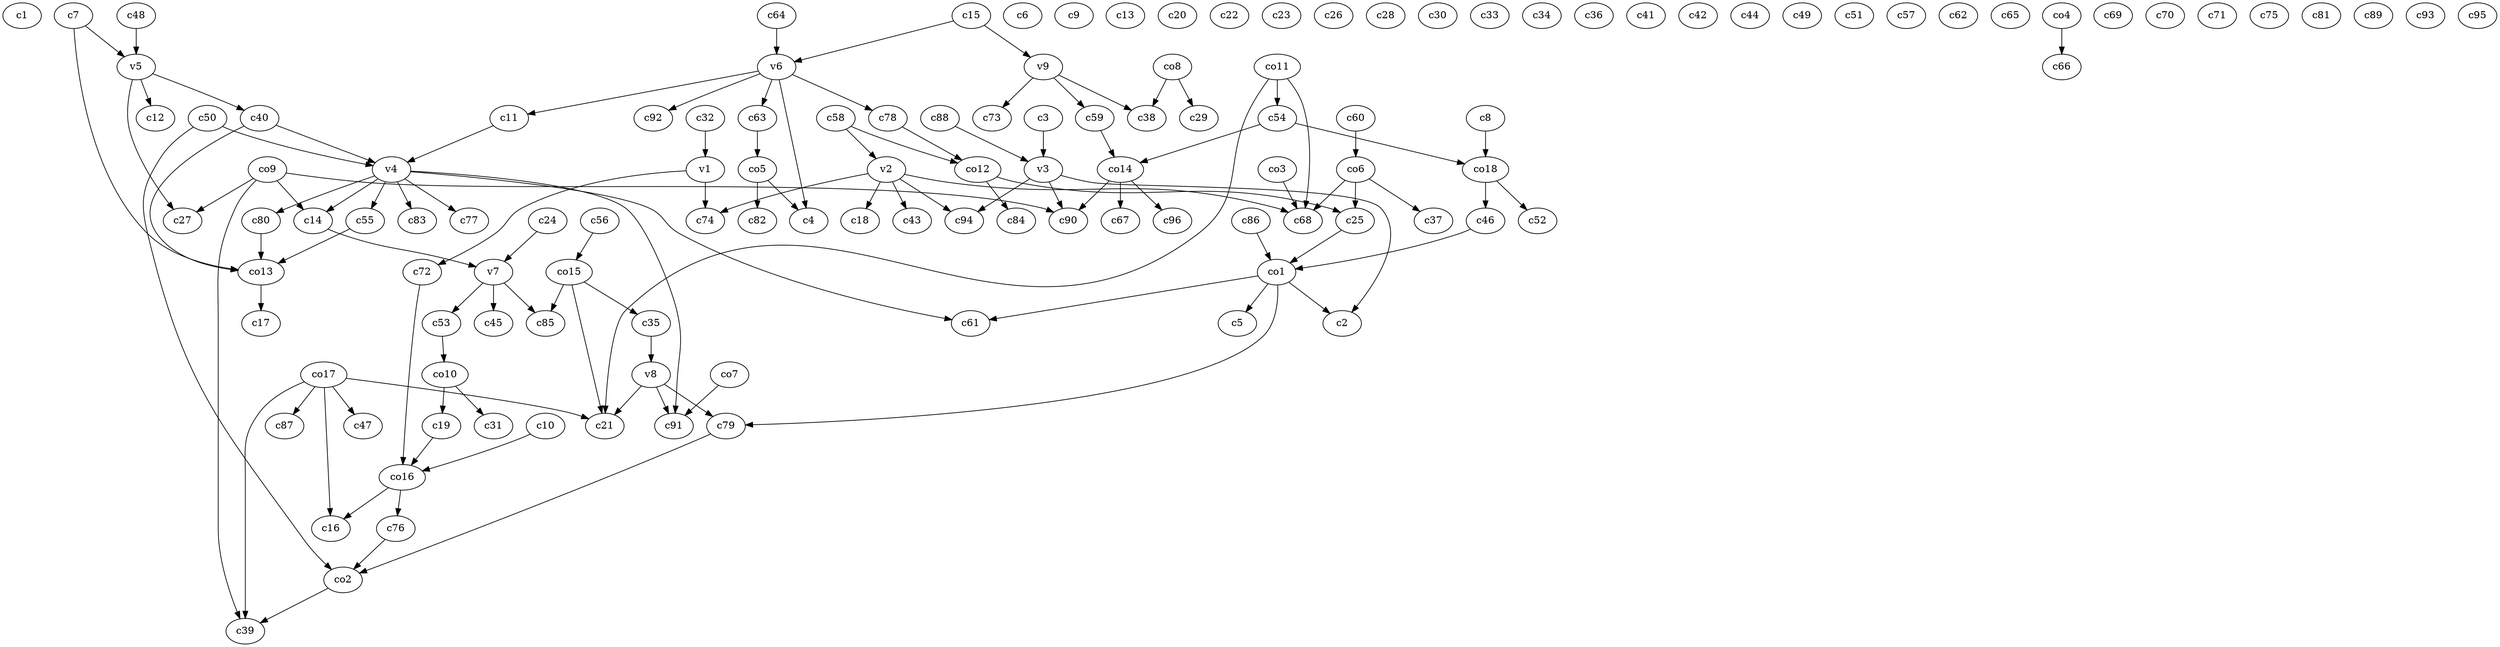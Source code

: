 strict digraph  {
c1;
c2;
c3;
c4;
c5;
c6;
c7;
c8;
c9;
c10;
c11;
c12;
c13;
c14;
c15;
c16;
c17;
c18;
c19;
c20;
c21;
c22;
c23;
c24;
c25;
c26;
c27;
c28;
c29;
c30;
c31;
c32;
c33;
c34;
c35;
c36;
c37;
c38;
c39;
c40;
c41;
c42;
c43;
c44;
c45;
c46;
c47;
c48;
c49;
c50;
c51;
c52;
c53;
c54;
c55;
c56;
c57;
c58;
c59;
c60;
c61;
c62;
c63;
c64;
c65;
c66;
c67;
c68;
c69;
c70;
c71;
c72;
c73;
c74;
c75;
c76;
c77;
c78;
c79;
c80;
c81;
c82;
c83;
c84;
c85;
c86;
c87;
c88;
c89;
c90;
c91;
c92;
c93;
c94;
c95;
c96;
v1;
v2;
v3;
v4;
v5;
v6;
v7;
v8;
v9;
co1;
co2;
co3;
co4;
co5;
co6;
co7;
co8;
co9;
co10;
co11;
co12;
co13;
co14;
co15;
co16;
co17;
co18;
c3 -> v3  [weight=1];
c7 -> co13  [weight=1];
c7 -> v5  [weight=1];
c8 -> co18  [weight=1];
c10 -> co16  [weight=1];
c11 -> v4  [weight=1];
c14 -> v7  [weight=1];
c15 -> v9  [weight=1];
c15 -> v6  [weight=1];
c19 -> co16  [weight=1];
c24 -> v7  [weight=1];
c25 -> co1  [weight=1];
c32 -> v1  [weight=1];
c35 -> v8  [weight=1];
c40 -> co13  [weight=1];
c40 -> v4  [weight=1];
c46 -> co1  [weight=1];
c48 -> v5  [weight=1];
c50 -> v4  [weight=1];
c50 -> co2  [weight=1];
c53 -> co10  [weight=1];
c54 -> co14  [weight=1];
c54 -> co18  [weight=1];
c55 -> co13  [weight=1];
c56 -> co15  [weight=1];
c58 -> co12  [weight=1];
c58 -> v2  [weight=1];
c59 -> co14  [weight=1];
c60 -> co6  [weight=1];
c63 -> co5  [weight=1];
c64 -> v6  [weight=1];
c72 -> co16  [weight=1];
c76 -> co2  [weight=1];
c78 -> co12  [weight=1];
c79 -> co2  [weight=1];
c80 -> co13  [weight=1];
c86 -> co1  [weight=1];
c88 -> v3  [weight=1];
v1 -> c74  [weight=1];
v1 -> c72  [weight=1];
v2 -> c68  [weight=1];
v2 -> c94  [weight=1];
v2 -> c18  [weight=1];
v2 -> c74  [weight=1];
v2 -> c43  [weight=1];
v3 -> c94  [weight=1];
v3 -> c2  [weight=1];
v3 -> c90  [weight=1];
v4 -> c55  [weight=1];
v4 -> c91  [weight=1];
v4 -> c14  [weight=1];
v4 -> c83  [weight=1];
v4 -> c61  [weight=1];
v4 -> c77  [weight=1];
v4 -> c80  [weight=1];
v5 -> c12  [weight=1];
v5 -> c40  [weight=1];
v5 -> c27  [weight=1];
v6 -> c11  [weight=1];
v6 -> c4  [weight=1];
v6 -> c63  [weight=1];
v6 -> c92  [weight=1];
v6 -> c78  [weight=1];
v7 -> c53  [weight=1];
v7 -> c85  [weight=1];
v7 -> c45  [weight=1];
v8 -> c79  [weight=1];
v8 -> c91  [weight=1];
v8 -> c21  [weight=1];
v9 -> c59  [weight=1];
v9 -> c38  [weight=1];
v9 -> c73  [weight=1];
co1 -> c5  [weight=1];
co1 -> c2  [weight=1];
co1 -> c79  [weight=1];
co1 -> c61  [weight=1];
co2 -> c39  [weight=1];
co3 -> c68  [weight=1];
co4 -> c66  [weight=1];
co5 -> c82  [weight=1];
co5 -> c4  [weight=1];
co6 -> c37  [weight=1];
co6 -> c25  [weight=1];
co6 -> c68  [weight=1];
co7 -> c91  [weight=1];
co8 -> c29  [weight=1];
co8 -> c38  [weight=1];
co9 -> c27  [weight=1];
co9 -> c14  [weight=1];
co9 -> c90  [weight=1];
co9 -> c39  [weight=1];
co10 -> c19  [weight=1];
co10 -> c31  [weight=1];
co11 -> c68  [weight=1];
co11 -> c54  [weight=1];
co11 -> c21  [weight=1];
co12 -> c25  [weight=1];
co12 -> c84  [weight=1];
co13 -> c17  [weight=1];
co14 -> c90  [weight=1];
co14 -> c96  [weight=1];
co14 -> c67  [weight=1];
co15 -> c35  [weight=1];
co15 -> c21  [weight=1];
co15 -> c85  [weight=1];
co16 -> c76  [weight=1];
co16 -> c16  [weight=1];
co17 -> c21  [weight=1];
co17 -> c16  [weight=1];
co17 -> c87  [weight=1];
co17 -> c47  [weight=1];
co17 -> c39  [weight=1];
co18 -> c46  [weight=1];
co18 -> c52  [weight=1];
}
